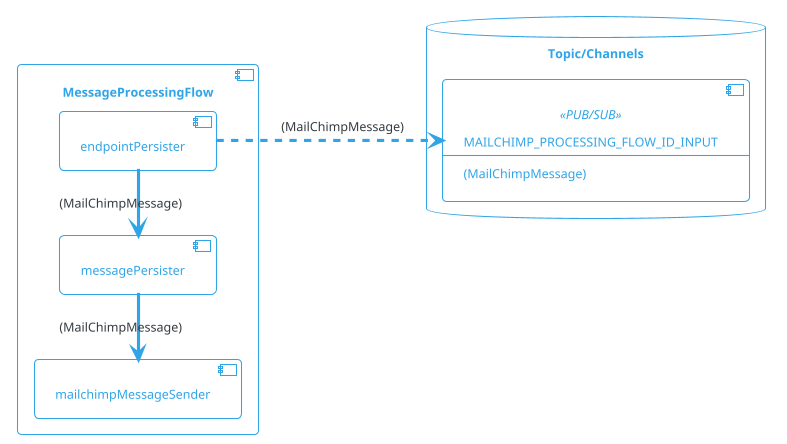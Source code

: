 @startuml

!theme cerulean-outline

left to right direction

skinparam backgroundcolor White
skinparam component {
    backgroundColor<<user defined>> LightGray
}


database "Topic/Channels" {
    component MAILCHIMP_PROCESSING_FLOW_ID_INPUT<<PUB/SUB>>[
        MAILCHIMP_PROCESSING_FLOW_ID_INPUT
        --
        (MailChimpMessage)
    ]

}

component "MessageProcessingFlow" {
    [endpointPersister]
    [messagePersister]
    [mailchimpMessageSender]    

    endpointPersister -l-> messagePersister: (MailChimpMessage)
    messagePersister -l-> mailchimpMessageSender: (MailChimpMessage)
    endpointPersister ..> MAILCHIMP_PROCESSING_FLOW_ID_INPUT : (MailChimpMessage) 

}


@enduml
